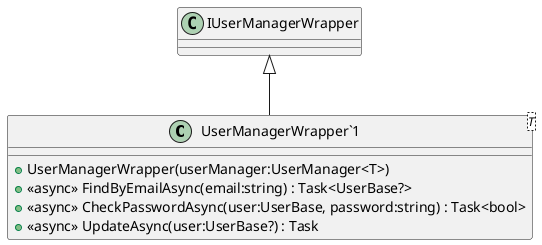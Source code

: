 @startuml
class "UserManagerWrapper`1"<T> {
    + UserManagerWrapper(userManager:UserManager<T>)
    + <<async>> FindByEmailAsync(email:string) : Task<UserBase?>
    + <<async>> CheckPasswordAsync(user:UserBase, password:string) : Task<bool>
    + <<async>> UpdateAsync(user:UserBase?) : Task
}
IUserManagerWrapper <|-- "UserManagerWrapper`1"
@enduml
